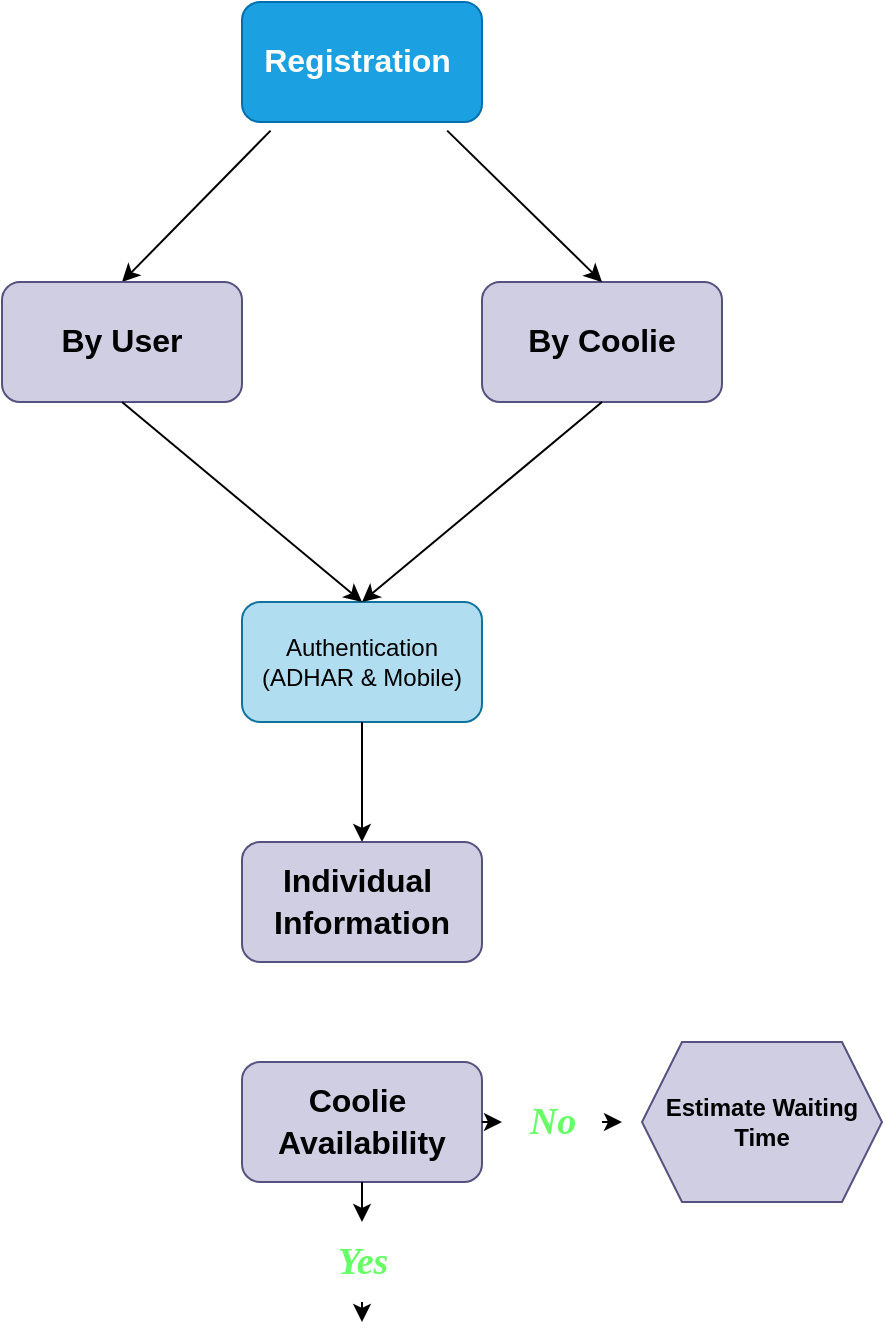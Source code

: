 <mxfile version="24.0.1" type="github">
  <diagram name="Page-1" id="TZuQxoTvf4er6cXwKRMu">
    <mxGraphModel dx="812" dy="455" grid="1" gridSize="10" guides="1" tooltips="1" connect="1" arrows="1" fold="1" page="1" pageScale="1" pageWidth="827" pageHeight="1169" math="0" shadow="0">
      <root>
        <mxCell id="0" />
        <mxCell id="1" parent="0" />
        <mxCell id="yB8Xj00_zJ9O21iAdRcc-3" value="&lt;div style=&quot;text-align: justify;&quot;&gt;&lt;b style=&quot;font-size: 16px; font-family: Helvetica; background-color: initial;&quot;&gt;Registration&lt;/b&gt;&lt;span style=&quot;font-size: 16px; font-family: Helvetica; background-color: initial;&quot;&gt;&amp;nbsp;&lt;/span&gt;&lt;/div&gt;" style="rounded=1;whiteSpace=wrap;html=1;fillColor=#1ba1e2;strokeColor=#006EAF;fontColor=#ffffff;fontFamily=Lucida Console;fontSize=17;align=center;" vertex="1" parent="1">
          <mxGeometry x="390" y="20" width="120" height="60" as="geometry" />
        </mxCell>
        <mxCell id="yB8Xj00_zJ9O21iAdRcc-4" value="" style="endArrow=classic;html=1;rounded=0;exitX=0.119;exitY=1.072;exitDx=0;exitDy=0;exitPerimeter=0;" edge="1" parent="1" source="yB8Xj00_zJ9O21iAdRcc-3">
          <mxGeometry width="50" height="50" relative="1" as="geometry">
            <mxPoint x="420" y="220" as="sourcePoint" />
            <mxPoint x="330" y="160" as="targetPoint" />
          </mxGeometry>
        </mxCell>
        <mxCell id="yB8Xj00_zJ9O21iAdRcc-5" value="&lt;div style=&quot;text-align: justify;&quot;&gt;&lt;font face=&quot;Helvetica&quot;&gt;&lt;span style=&quot;font-size: 16px;&quot;&gt;&lt;b&gt;By User&lt;/b&gt;&lt;/span&gt;&lt;/font&gt;&lt;/div&gt;" style="rounded=1;whiteSpace=wrap;html=1;fillColor=#d0cee2;strokeColor=#56517e;fontFamily=Lucida Console;fontSize=17;align=center;" vertex="1" parent="1">
          <mxGeometry x="270" y="160" width="120" height="60" as="geometry" />
        </mxCell>
        <mxCell id="yB8Xj00_zJ9O21iAdRcc-6" value="&lt;div style=&quot;text-align: justify;&quot;&gt;&lt;font face=&quot;Helvetica&quot;&gt;&lt;span style=&quot;font-size: 16px;&quot;&gt;&lt;b&gt;By Coolie&lt;/b&gt;&lt;/span&gt;&lt;/font&gt;&lt;/div&gt;" style="rounded=1;whiteSpace=wrap;html=1;fillColor=#d0cee2;strokeColor=#56517e;fontFamily=Lucida Console;fontSize=17;align=center;" vertex="1" parent="1">
          <mxGeometry x="510" y="160" width="120" height="60" as="geometry" />
        </mxCell>
        <mxCell id="yB8Xj00_zJ9O21iAdRcc-7" value="" style="endArrow=classic;html=1;rounded=0;exitX=0.855;exitY=1.072;exitDx=0;exitDy=0;exitPerimeter=0;entryX=0.5;entryY=0;entryDx=0;entryDy=0;" edge="1" parent="1" source="yB8Xj00_zJ9O21iAdRcc-3" target="yB8Xj00_zJ9O21iAdRcc-6">
          <mxGeometry width="50" height="50" relative="1" as="geometry">
            <mxPoint x="414" y="94" as="sourcePoint" />
            <mxPoint x="340" y="170" as="targetPoint" />
          </mxGeometry>
        </mxCell>
        <mxCell id="yB8Xj00_zJ9O21iAdRcc-8" value="Authentication&lt;div&gt;(ADHAR &amp;amp; Mobile)&lt;/div&gt;" style="rounded=1;whiteSpace=wrap;html=1;glass=0;shadow=0;textShadow=0;fillColor=#b1ddf0;strokeColor=#10739e;" vertex="1" parent="1">
          <mxGeometry x="390" y="320" width="120" height="60" as="geometry" />
        </mxCell>
        <mxCell id="yB8Xj00_zJ9O21iAdRcc-9" value="" style="endArrow=classic;html=1;rounded=0;exitX=0.5;exitY=1;exitDx=0;exitDy=0;entryX=0.5;entryY=0;entryDx=0;entryDy=0;" edge="1" parent="1" source="yB8Xj00_zJ9O21iAdRcc-5" target="yB8Xj00_zJ9O21iAdRcc-8">
          <mxGeometry width="50" height="50" relative="1" as="geometry">
            <mxPoint x="414" y="94" as="sourcePoint" />
            <mxPoint x="340" y="170" as="targetPoint" />
          </mxGeometry>
        </mxCell>
        <mxCell id="yB8Xj00_zJ9O21iAdRcc-10" value="" style="endArrow=classic;html=1;rounded=0;exitX=0.5;exitY=1;exitDx=0;exitDy=0;entryX=0.5;entryY=0;entryDx=0;entryDy=0;" edge="1" parent="1" source="yB8Xj00_zJ9O21iAdRcc-6" target="yB8Xj00_zJ9O21iAdRcc-8">
          <mxGeometry width="50" height="50" relative="1" as="geometry">
            <mxPoint x="424" y="104" as="sourcePoint" />
            <mxPoint x="350" y="180" as="targetPoint" />
          </mxGeometry>
        </mxCell>
        <mxCell id="yB8Xj00_zJ9O21iAdRcc-11" value="&lt;div style=&quot;&quot;&gt;&lt;font face=&quot;Helvetica&quot;&gt;&lt;span style=&quot;font-size: 16px;&quot;&gt;&lt;b&gt;Individual&amp;nbsp;&lt;/b&gt;&lt;/span&gt;&lt;/font&gt;&lt;/div&gt;&lt;div style=&quot;&quot;&gt;&lt;font face=&quot;Helvetica&quot;&gt;&lt;span style=&quot;font-size: 16px;&quot;&gt;&lt;b&gt;Information&lt;/b&gt;&lt;/span&gt;&lt;/font&gt;&lt;/div&gt;" style="rounded=1;whiteSpace=wrap;html=1;fillColor=#d0cee2;strokeColor=#56517e;fontFamily=Lucida Console;fontSize=17;align=center;" vertex="1" parent="1">
          <mxGeometry x="390" y="440" width="120" height="60" as="geometry" />
        </mxCell>
        <mxCell id="yB8Xj00_zJ9O21iAdRcc-12" value="" style="endArrow=classic;html=1;rounded=0;exitX=0.5;exitY=1;exitDx=0;exitDy=0;entryX=0.5;entryY=0;entryDx=0;entryDy=0;" edge="1" parent="1" source="yB8Xj00_zJ9O21iAdRcc-8" target="yB8Xj00_zJ9O21iAdRcc-11">
          <mxGeometry width="50" height="50" relative="1" as="geometry">
            <mxPoint x="580" y="230" as="sourcePoint" />
            <mxPoint x="460" y="330" as="targetPoint" />
          </mxGeometry>
        </mxCell>
        <mxCell id="yB8Xj00_zJ9O21iAdRcc-14" value="&lt;div style=&quot;&quot;&gt;&lt;font face=&quot;Helvetica&quot;&gt;&lt;span style=&quot;font-size: 16px;&quot;&gt;&lt;b&gt;Coolie&amp;nbsp;&lt;/b&gt;&lt;/span&gt;&lt;/font&gt;&lt;/div&gt;&lt;div style=&quot;&quot;&gt;&lt;font face=&quot;Helvetica&quot;&gt;&lt;span style=&quot;font-size: 16px;&quot;&gt;&lt;b&gt;Availability&lt;/b&gt;&lt;/span&gt;&lt;/font&gt;&lt;/div&gt;" style="rounded=1;whiteSpace=wrap;html=1;fillColor=#d0cee2;strokeColor=#56517e;fontFamily=Lucida Console;fontSize=17;align=center;" vertex="1" parent="1">
          <mxGeometry x="390" y="550" width="120" height="60" as="geometry" />
        </mxCell>
        <mxCell id="yB8Xj00_zJ9O21iAdRcc-19" value="" style="endArrow=classic;html=1;rounded=0;exitX=0.5;exitY=1;exitDx=0;exitDy=0;" edge="1" parent="1" source="yB8Xj00_zJ9O21iAdRcc-21">
          <mxGeometry width="50" height="50" relative="1" as="geometry">
            <mxPoint x="370" y="590" as="sourcePoint" />
            <mxPoint x="450" y="680" as="targetPoint" />
          </mxGeometry>
        </mxCell>
        <mxCell id="yB8Xj00_zJ9O21iAdRcc-27" value="" style="endArrow=classic;html=1;rounded=0;exitX=0.5;exitY=1;exitDx=0;exitDy=0;" edge="1" parent="1" source="yB8Xj00_zJ9O21iAdRcc-14" target="yB8Xj00_zJ9O21iAdRcc-21">
          <mxGeometry width="50" height="50" relative="1" as="geometry">
            <mxPoint x="450" y="610" as="sourcePoint" />
            <mxPoint x="450" y="680" as="targetPoint" />
          </mxGeometry>
        </mxCell>
        <mxCell id="yB8Xj00_zJ9O21iAdRcc-21" value="&lt;font color=&quot;#66ff66&quot; face=&quot;Verdana&quot; style=&quot;font-size: 19px;&quot;&gt;Yes&lt;/font&gt;" style="text;html=1;align=center;verticalAlign=middle;resizable=0;points=[];autosize=1;strokeColor=none;fillColor=none;rotation=0;fontSize=19;labelBackgroundColor=none;labelBorderColor=none;fontStyle=3" vertex="1" parent="1">
          <mxGeometry x="425" y="630" width="50" height="40" as="geometry" />
        </mxCell>
        <mxCell id="yB8Xj00_zJ9O21iAdRcc-28" value="" style="endArrow=classic;html=1;rounded=0;exitX=1;exitY=0.5;exitDx=0;exitDy=0;" edge="1" parent="1" source="yB8Xj00_zJ9O21iAdRcc-23">
          <mxGeometry width="50" height="50" relative="1" as="geometry">
            <mxPoint x="520" y="600" as="sourcePoint" />
            <mxPoint x="580" y="580" as="targetPoint" />
          </mxGeometry>
        </mxCell>
        <mxCell id="yB8Xj00_zJ9O21iAdRcc-29" value="" style="endArrow=classic;html=1;rounded=0;exitX=1;exitY=0.5;exitDx=0;exitDy=0;" edge="1" parent="1" source="yB8Xj00_zJ9O21iAdRcc-14" target="yB8Xj00_zJ9O21iAdRcc-23">
          <mxGeometry width="50" height="50" relative="1" as="geometry">
            <mxPoint x="510" y="580" as="sourcePoint" />
            <mxPoint x="580" y="580" as="targetPoint" />
          </mxGeometry>
        </mxCell>
        <mxCell id="yB8Xj00_zJ9O21iAdRcc-23" value="&lt;font color=&quot;#66ff66&quot; face=&quot;Verdana&quot; style=&quot;font-size: 19px;&quot;&gt;No&lt;/font&gt;" style="text;html=1;align=center;verticalAlign=middle;resizable=0;points=[];autosize=1;strokeColor=none;fillColor=none;rotation=0;fontSize=19;labelBackgroundColor=none;labelBorderColor=none;fontStyle=3" vertex="1" parent="1">
          <mxGeometry x="520" y="560" width="50" height="40" as="geometry" />
        </mxCell>
        <mxCell id="yB8Xj00_zJ9O21iAdRcc-31" value="&lt;b&gt;Estimate Waiting&lt;/b&gt;&lt;div&gt;&lt;b&gt;Time&lt;/b&gt;&lt;/div&gt;" style="shape=hexagon;perimeter=hexagonPerimeter2;whiteSpace=wrap;html=1;fixedSize=1;fillColor=#d0cee2;strokeColor=#56517e;" vertex="1" parent="1">
          <mxGeometry x="590" y="540" width="120" height="80" as="geometry" />
        </mxCell>
      </root>
    </mxGraphModel>
  </diagram>
</mxfile>
